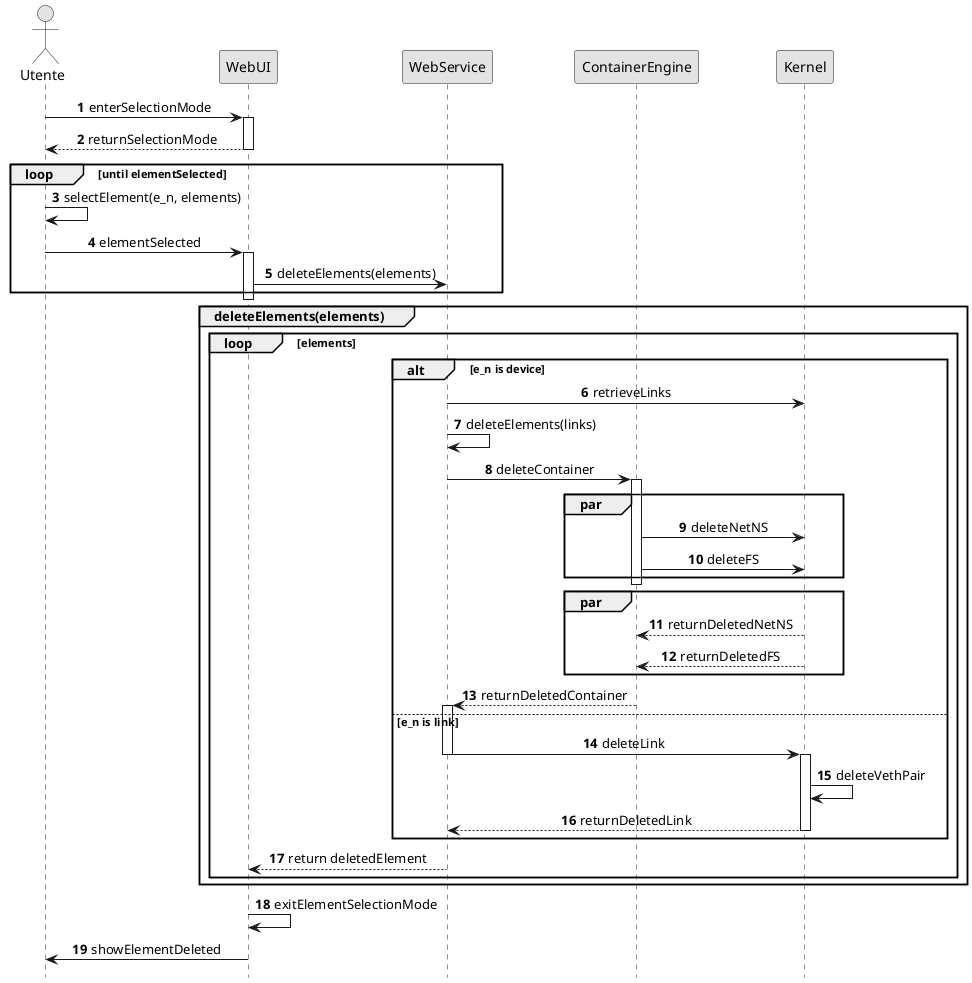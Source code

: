 
             ┌─┐
             ║"│
             └┬┘
             ┌┼┐
              │                             ┌─────┐                     ┌──────────┐            ┌───────────────┐           ┌──────┐
             ┌┴┐                            │WebUI│                     │WebService│            │ContainerEngine│           │Kernel│
           Utente                           └──┬──┘                     └────┬─────┘            └───────┬───────┘           └──┬───┘
             │      1 enterSelectionMode      ┌┴┐                            │                          │                      │
             │ ──────────────────────────────>│ │                            │                          │                      │
             │                                │ │                            │                          │                      │
             │     2 returnSelectionMode      │ │                            │                          │                      │
             │ <─ ─ ─ ─ ─ ─ ─ ─ ─ ─ ─ ─ ─ ─ ─ │ │                            │                          │                      │
             │                                └┬┘                            │                          │                      │
             │                                 │                             │                          │                      │
╔═══════╤════╪═════════════════════════════════╪═════════════════════════════╪═══════════════╗          │                      │
║ LOOP  │  until elementSelected               │                             │               ║          │                      │
╟───────┘    │                                 │                             │               ║          │                      │
║            │────┐                                                          │               ║          │                      │
║            │    │ <b>3</b>                                                 │               ║          │                      │
║            │<───┘ selectElement(e_n, elements)                             │               ║          │                      │
║            │                                                               │               ║          │                      │
║            │                                 │                             │               ║          │                      │
║            │       4 elementSelected        ┌┴┐                            │               ║          │                      │
║            │ ──────────────────────────────>│ │                            │               ║          │                      │
║            │                                │ │                            │               ║          │                      │
║            │                                │ │ 5 deleteElements(elements) │               ║          │                      │
║            │                                │ │ ──────────────────────────>│               ║          │                      │
╚════════════╪════════════════════════════════╪═╪════════════════════════════╪═══════════════╝          │                      │
             │                                └┬┘                            │                          │                      │
             │                                 │                             │                          │                      │
             │          ╔══════════════════════╪════╤════════════════════════╪══════════════════════════╪══════════════════════╪═════════════════════════════════════════════╗
             │          ║ DELETEELEMENTS(ELEMENTS)  │                        │                          │                      │                                             ║
             │          ╟───────────────────────────┘                        │                          │                      │                                             ║
             │          ║         ╔═══════╤════╪═════════════════════════════╪══════════════════════════╪══════════════════════╪═══════════════════════════════════╗         ║
             │          ║         ║ LOOP  │  elements                        │                          │                      │                                   ║         ║
             │          ║         ╟───────┘    │                             │                          │                      │                                   ║         ║
             │          ║         ║            │                             │                          │                      │                                   ║         ║
             │          ║         ║            │              ╔══════╤═══════╪══════════════════════════╪══════════════════════╪═════════════════════════╗         ║         ║
             │          ║         ║            │              ║ ALT  │  e_n is device                   │                      │                         ║         ║         ║
             │          ║         ║            │              ╟──────┘       │                          │                      │                         ║         ║         ║
             │          ║         ║            │              ║              │                 6 retrieveLinks                 │                         ║         ║         ║
             │          ║         ║            │              ║              │ ────────────────────────────────────────────────>                         ║         ║         ║
             │          ║         ║            │              ║              │                          │                      │                         ║         ║         ║
             │          ║         ║            │              ║              │────┐                                            │                         ║         ║         ║
             │          ║         ║            │              ║              │    │ <b>7</b>                                   │                         ║         ║         ║
             │          ║         ║            │              ║              │<───┘ deleteElements(links)                      │                         ║         ║         ║
             │          ║         ║            │              ║              │                                                 │                         ║         ║         ║
             │          ║         ║            │              ║              │                          │                      │                         ║         ║         ║
             │          ║         ║            │              ║              │    8 deleteContainer    ┌┴┐                     │                         ║         ║         ║
             │          ║         ║            │              ║              │ ───────────────────────>│ │                     │                         ║         ║         ║
             │          ║         ║            │              ║              │                         │ │                     │                         ║         ║         ║
             │          ║         ║            │              ║              │                         │ │                     │                         ║         ║         ║
             │          ║         ║            │              ║              │        ╔══════╤═════════╪═╪═════════════════════╪════════════╗            ║         ║         ║
             │          ║         ║            │              ║              │        ║ PAR  │         │ │                     │            ║            ║         ║         ║
             │          ║         ║            │              ║              │        ╟──────┘         │ │    9 deleteNetNS    │            ║            ║         ║         ║
             │          ║         ║            │              ║              │        ║                │ │ ───────────────────>│            ║            ║         ║         ║
             │          ║         ║            │              ║              │        ║                │ │                     │            ║            ║         ║         ║
             │          ║         ║            │              ║              │        ║                │ │     10 deleteFS     │            ║            ║         ║         ║
             │          ║         ║            │              ║              │        ║                │ │ ───────────────────>│            ║            ║         ║         ║
             │          ║         ║            │              ║              │        ╚════════════════╪═╪═════════════════════╪════════════╝            ║         ║         ║
             │          ║         ║            │              ║              │                         └┬┘                     │                         ║         ║         ║
             │          ║         ║            │              ║              │                          │                      │                         ║         ║         ║
             │          ║         ║            │              ║              │        ╔══════╤══════════╪══════════════════════╪════════════╗            ║         ║         ║
             │          ║         ║            │              ║              │        ║ PAR  │          │                      │            ║            ║         ║         ║
             │          ║         ║            │              ║              │        ╟──────┘          │ 11 returnDeletedNetNS│            ║            ║         ║         ║
             │          ║         ║            │              ║              │        ║                 │ <─ ─ ─ ─ ─ ─ ─ ─ ─ ─ ─            ║            ║         ║         ║
             │          ║         ║            │              ║              │        ║                 │                      │            ║            ║         ║         ║
             │          ║         ║            │              ║              │        ║                 │  12 returnDeletedFS  │            ║            ║         ║         ║
             │          ║         ║            │              ║              │        ║                 │ <─ ─ ─ ─ ─ ─ ─ ─ ─ ─ ─            ║            ║         ║         ║
             │          ║         ║            │              ║              │        ╚═════════════════╪══════════════════════╪════════════╝            ║         ║         ║
             │          ║         ║            │              ║              │                          │                      │                         ║         ║         ║
             │          ║         ║            │              ║             ┌┴┐13 returnDeletedContainer│                      │                         ║         ║         ║
             │          ║         ║            │              ║             │ │ <─ ─ ─ ─ ─ ─ ─ ─ ─ ─ ─ ─│                      │                         ║         ║         ║
             │          ║         ║            │              ╠═════════════╪═╪═════════════════════════╪══════════════════════╪═════════════════════════╣         ║         ║
             │          ║         ║            │              ║ [e_n is link] │                         │                      │                         ║         ║         ║
             │          ║         ║            │              ║             │ │                 14 deleteLink                 ┌┴┐                        ║         ║         ║
             │          ║         ║            │              ║             │ │ ─────────────────────────────────────────────>│ │                        ║         ║         ║
             │          ║         ║            │              ║             └┬┘                         │                     │ │                        ║         ║         ║
             │          ║         ║            │              ║              │                          │                     │ │────┐                   ║         ║         ║
             │          ║         ║            │              ║              │                          │                     │ │    │ <b>15</b>         ║         ║         ║
             │          ║         ║            │              ║              │                          │                     │ │<───┘ deleteVethPair    ║         ║         ║
             │          ║         ║            │              ║              │                          │                     │ │                        ║         ║         ║
             │          ║         ║            │              ║              │                          │                     │ │                        ║         ║         ║
             │          ║         ║            │              ║              │              16 returnDeletedLink              │ │                        ║         ║         ║
             │          ║         ║            │              ║              │ <─ ─ ─ ─ ─ ─ ─ ─ ─ ─ ─ ─ ─ ─ ─ ─ ─ ─ ─ ─ ─ ─ ─ │ │                        ║         ║         ║
             │          ║         ║            │              ╚══════════════╪══════════════════════════╪════════════════════════════════════════════════╝         ║         ║
             │          ║         ║            │                             │                          │                      │                                   ║         ║
             │          ║         ║            │   17 return deletedElement  │                          │                      │                                   ║         ║
             │          ║         ║            │ <─ ─ ─ ─ ─ ─ ─ ─ ─ ─ ─ ─ ─ ─                           │                      │                                   ║         ║
             │          ║         ╚════════════╪═════════════════════════════╪══════════════════════════╪══════════════════════╪═══════════════════════════════════╝         ║
             │          ╚══════════════════════╪═════════════════════════════╪══════════════════════════╪══════════════════════╪═════════════════════════════════════════════╝
             │                                 │                             │                          │                      │
             │                                 │────┐                                                   │                      │
             │                                 │    │ <b>18</b>                                         │                      │
             │                                 │<───┘ exitElementSelectionMode                          │                      │
             │                                 │                                                        │                      │
             │                                 │                             │                          │                      │
             │      19 showElementDeleted      │                             │                          │                      │
             │ <────────────────────────────────                             │                          │                      │
             │                                 │                             │                          │                      │

@startuml
hide footbox
autonumber

skinparam shadowing false
skinparam sequenceMessageAlign center
skinparam monochrome true


Actor Utente as u
participant WebUI as ui
participant WebService as ws
participant ContainerEngine as c
participant Kernel as k

u -> ui : enterSelectionMode
activate ui
u <-- ui : returnSelectionMode
deactivate ui
loop until elementSelected
    u -> u : selectElement(e_n, elements)
    u -> ui : elementSelected
    activate ui
    ui -> ws : deleteElements(elements)
end
deactivate ui
group deleteElements(elements)
    loop elements
        alt e_n is device
            ws -> k : retrieveLinks
            ws -> ws : deleteElements(links)
            ws -> c : deleteContainer
            activate c
            group par
                c -> k : deleteNetNS
                c -> k : deleteFS
            end
            deactivate c
            group par
                c <-- k : returnDeletedNetNS
                c <-- k : returnDeletedFS
            end
            activate c
            ws <-- c : returnDeletedContainer
            deactivate c
        else e_n is link
            activate ws
            ws -> k : deleteLink
            deactivate ws
            activate k
            k -> k : deleteVethPair
            ws <-- k : returnDeletedLink
            deactivate k
        end
        ui <-- ws: return deletedElement
    end
activate ui
end
ui -> ui : exitElementSelectionMode
u <- ui : showElementDeleted
deactivate ui
@enduml
